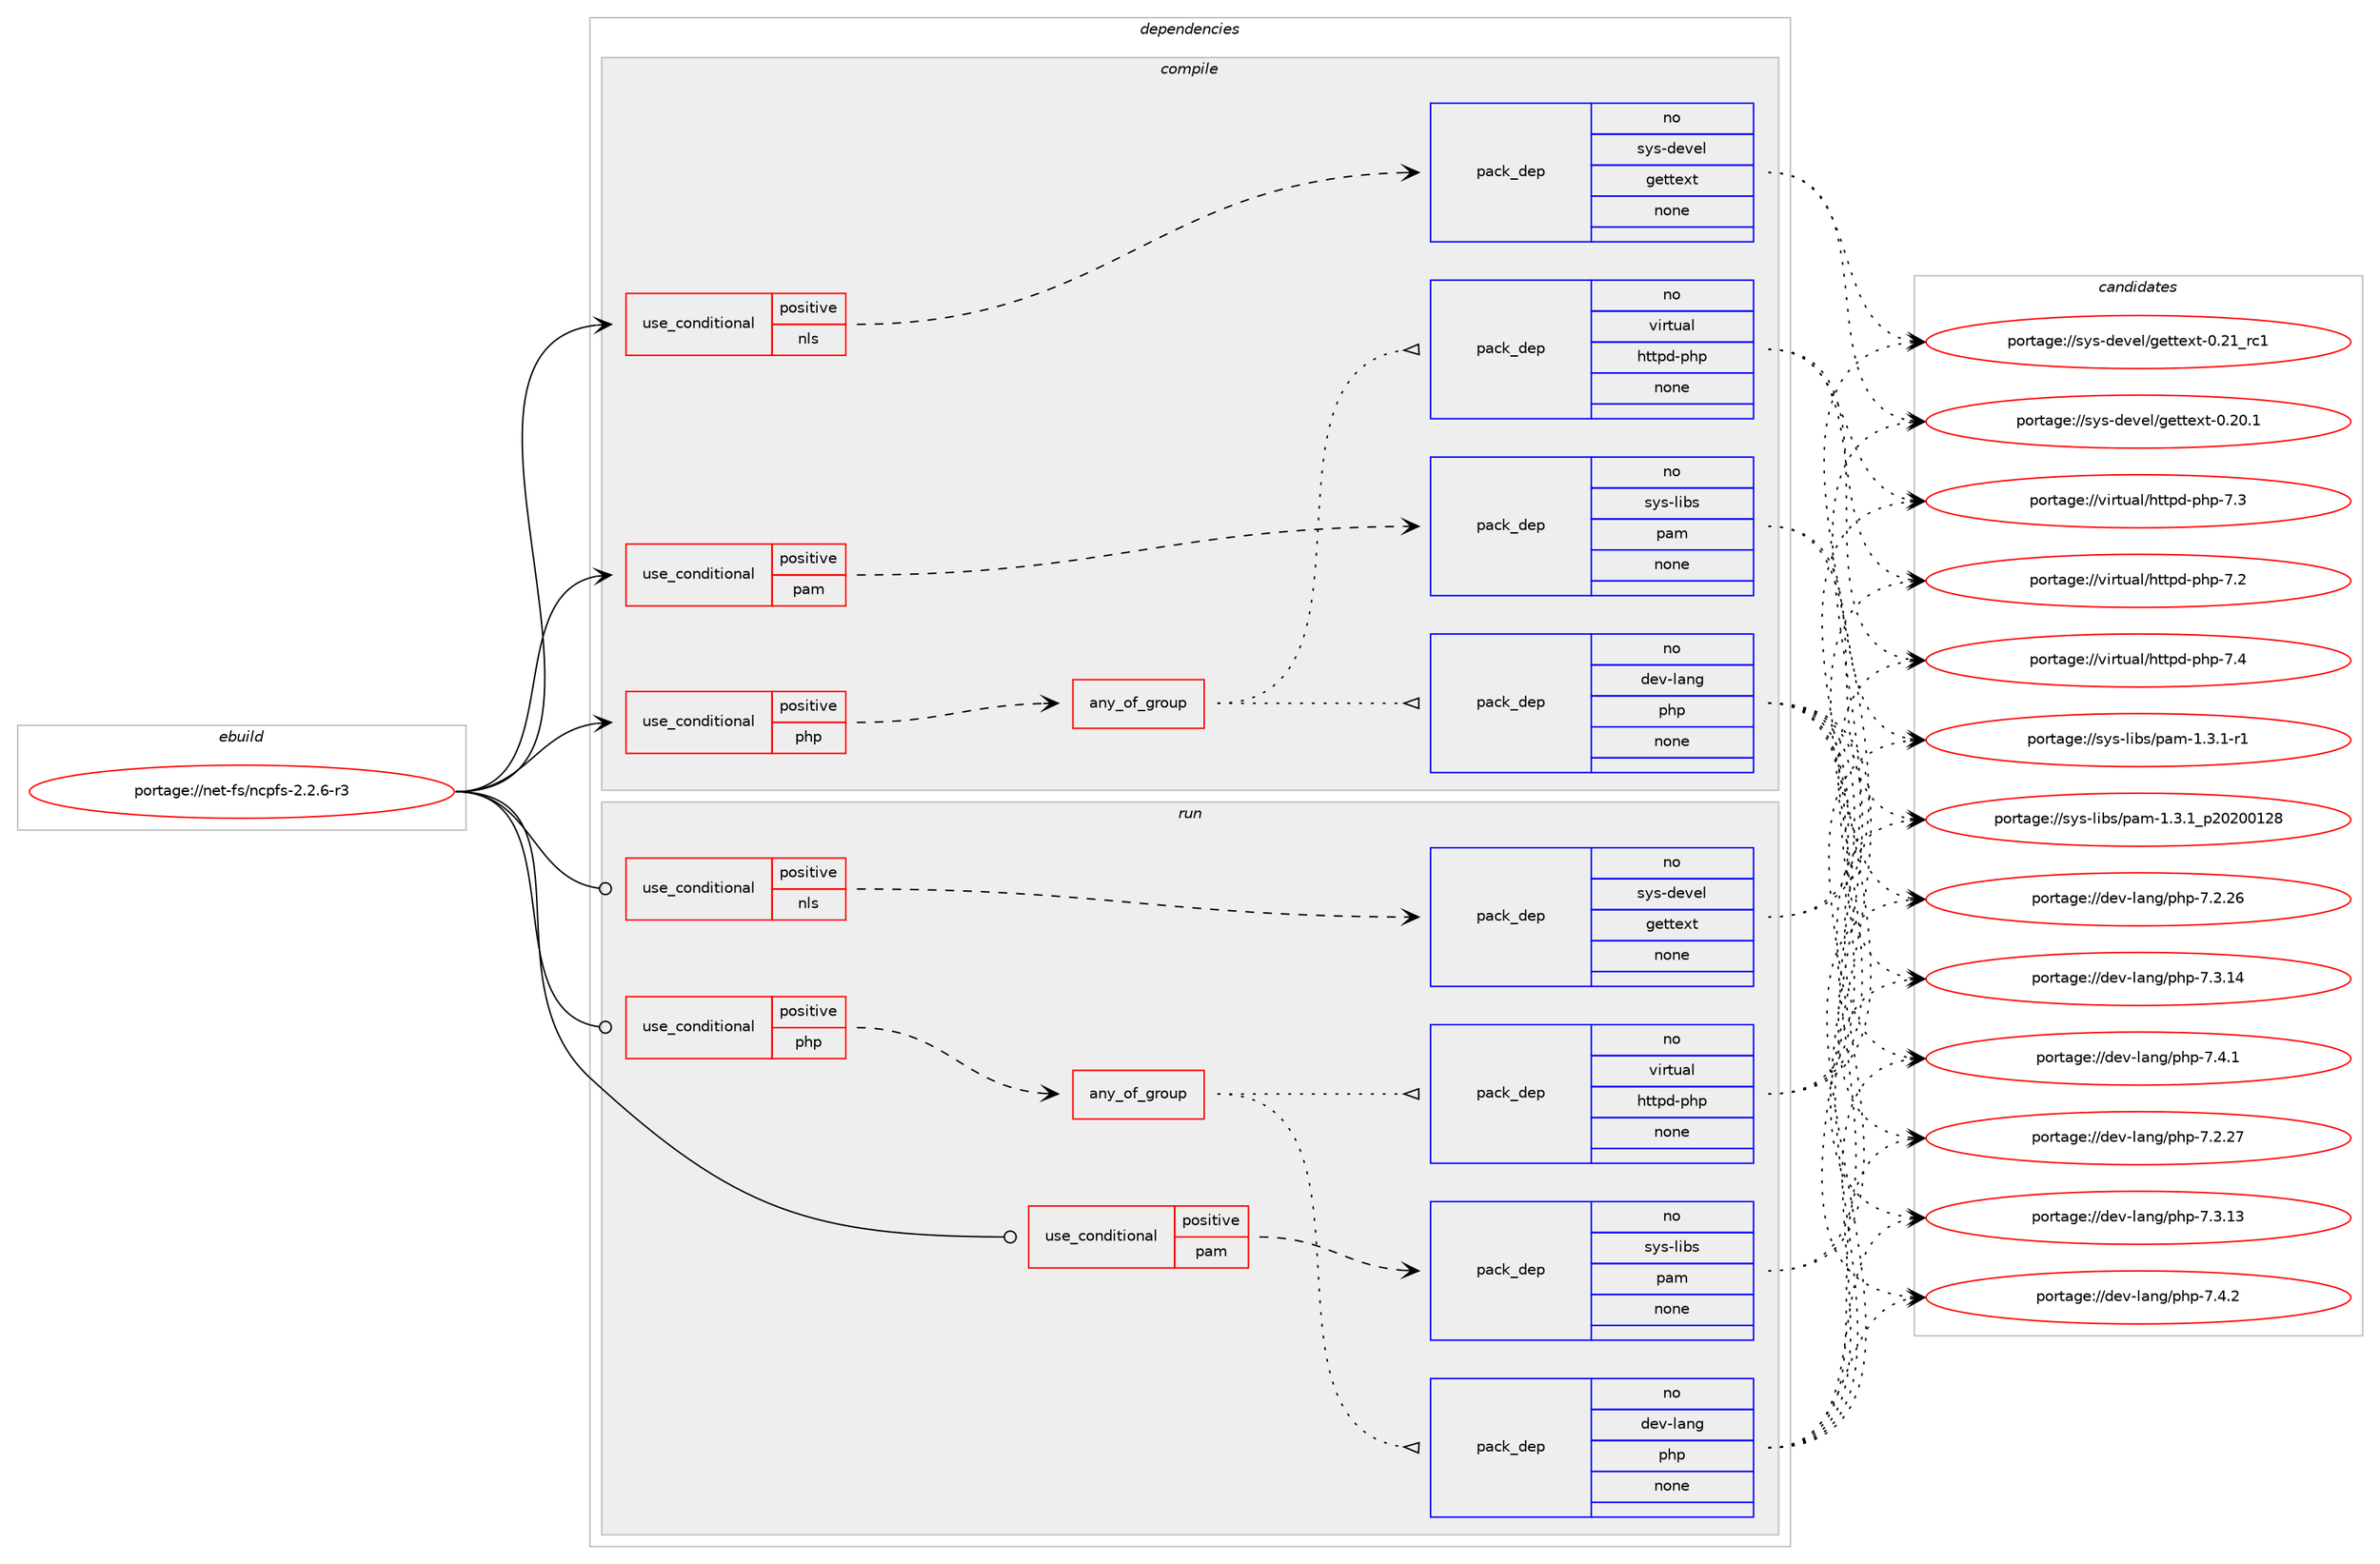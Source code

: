 digraph prolog {

# *************
# Graph options
# *************

newrank=true;
concentrate=true;
compound=true;
graph [rankdir=LR,fontname=Helvetica,fontsize=10,ranksep=1.5];#, ranksep=2.5, nodesep=0.2];
edge  [arrowhead=vee];
node  [fontname=Helvetica,fontsize=10];

# **********
# The ebuild
# **********

subgraph cluster_leftcol {
color=gray;
rank=same;
label=<<i>ebuild</i>>;
id [label="portage://net-fs/ncpfs-2.2.6-r3", color=red, width=4, href="../net-fs/ncpfs-2.2.6-r3.svg"];
}

# ****************
# The dependencies
# ****************

subgraph cluster_midcol {
color=gray;
label=<<i>dependencies</i>>;
subgraph cluster_compile {
fillcolor="#eeeeee";
style=filled;
label=<<i>compile</i>>;
subgraph cond32529 {
dependency148055 [label=<<TABLE BORDER="0" CELLBORDER="1" CELLSPACING="0" CELLPADDING="4"><TR><TD ROWSPAN="3" CELLPADDING="10">use_conditional</TD></TR><TR><TD>positive</TD></TR><TR><TD>nls</TD></TR></TABLE>>, shape=none, color=red];
subgraph pack113098 {
dependency148056 [label=<<TABLE BORDER="0" CELLBORDER="1" CELLSPACING="0" CELLPADDING="4" WIDTH="220"><TR><TD ROWSPAN="6" CELLPADDING="30">pack_dep</TD></TR><TR><TD WIDTH="110">no</TD></TR><TR><TD>sys-devel</TD></TR><TR><TD>gettext</TD></TR><TR><TD>none</TD></TR><TR><TD></TD></TR></TABLE>>, shape=none, color=blue];
}
dependency148055:e -> dependency148056:w [weight=20,style="dashed",arrowhead="vee"];
}
id:e -> dependency148055:w [weight=20,style="solid",arrowhead="vee"];
subgraph cond32530 {
dependency148057 [label=<<TABLE BORDER="0" CELLBORDER="1" CELLSPACING="0" CELLPADDING="4"><TR><TD ROWSPAN="3" CELLPADDING="10">use_conditional</TD></TR><TR><TD>positive</TD></TR><TR><TD>pam</TD></TR></TABLE>>, shape=none, color=red];
subgraph pack113099 {
dependency148058 [label=<<TABLE BORDER="0" CELLBORDER="1" CELLSPACING="0" CELLPADDING="4" WIDTH="220"><TR><TD ROWSPAN="6" CELLPADDING="30">pack_dep</TD></TR><TR><TD WIDTH="110">no</TD></TR><TR><TD>sys-libs</TD></TR><TR><TD>pam</TD></TR><TR><TD>none</TD></TR><TR><TD></TD></TR></TABLE>>, shape=none, color=blue];
}
dependency148057:e -> dependency148058:w [weight=20,style="dashed",arrowhead="vee"];
}
id:e -> dependency148057:w [weight=20,style="solid",arrowhead="vee"];
subgraph cond32531 {
dependency148059 [label=<<TABLE BORDER="0" CELLBORDER="1" CELLSPACING="0" CELLPADDING="4"><TR><TD ROWSPAN="3" CELLPADDING="10">use_conditional</TD></TR><TR><TD>positive</TD></TR><TR><TD>php</TD></TR></TABLE>>, shape=none, color=red];
subgraph any2276 {
dependency148060 [label=<<TABLE BORDER="0" CELLBORDER="1" CELLSPACING="0" CELLPADDING="4"><TR><TD CELLPADDING="10">any_of_group</TD></TR></TABLE>>, shape=none, color=red];subgraph pack113100 {
dependency148061 [label=<<TABLE BORDER="0" CELLBORDER="1" CELLSPACING="0" CELLPADDING="4" WIDTH="220"><TR><TD ROWSPAN="6" CELLPADDING="30">pack_dep</TD></TR><TR><TD WIDTH="110">no</TD></TR><TR><TD>dev-lang</TD></TR><TR><TD>php</TD></TR><TR><TD>none</TD></TR><TR><TD></TD></TR></TABLE>>, shape=none, color=blue];
}
dependency148060:e -> dependency148061:w [weight=20,style="dotted",arrowhead="oinv"];
subgraph pack113101 {
dependency148062 [label=<<TABLE BORDER="0" CELLBORDER="1" CELLSPACING="0" CELLPADDING="4" WIDTH="220"><TR><TD ROWSPAN="6" CELLPADDING="30">pack_dep</TD></TR><TR><TD WIDTH="110">no</TD></TR><TR><TD>virtual</TD></TR><TR><TD>httpd-php</TD></TR><TR><TD>none</TD></TR><TR><TD></TD></TR></TABLE>>, shape=none, color=blue];
}
dependency148060:e -> dependency148062:w [weight=20,style="dotted",arrowhead="oinv"];
}
dependency148059:e -> dependency148060:w [weight=20,style="dashed",arrowhead="vee"];
}
id:e -> dependency148059:w [weight=20,style="solid",arrowhead="vee"];
}
subgraph cluster_compileandrun {
fillcolor="#eeeeee";
style=filled;
label=<<i>compile and run</i>>;
}
subgraph cluster_run {
fillcolor="#eeeeee";
style=filled;
label=<<i>run</i>>;
subgraph cond32532 {
dependency148063 [label=<<TABLE BORDER="0" CELLBORDER="1" CELLSPACING="0" CELLPADDING="4"><TR><TD ROWSPAN="3" CELLPADDING="10">use_conditional</TD></TR><TR><TD>positive</TD></TR><TR><TD>nls</TD></TR></TABLE>>, shape=none, color=red];
subgraph pack113102 {
dependency148064 [label=<<TABLE BORDER="0" CELLBORDER="1" CELLSPACING="0" CELLPADDING="4" WIDTH="220"><TR><TD ROWSPAN="6" CELLPADDING="30">pack_dep</TD></TR><TR><TD WIDTH="110">no</TD></TR><TR><TD>sys-devel</TD></TR><TR><TD>gettext</TD></TR><TR><TD>none</TD></TR><TR><TD></TD></TR></TABLE>>, shape=none, color=blue];
}
dependency148063:e -> dependency148064:w [weight=20,style="dashed",arrowhead="vee"];
}
id:e -> dependency148063:w [weight=20,style="solid",arrowhead="odot"];
subgraph cond32533 {
dependency148065 [label=<<TABLE BORDER="0" CELLBORDER="1" CELLSPACING="0" CELLPADDING="4"><TR><TD ROWSPAN="3" CELLPADDING="10">use_conditional</TD></TR><TR><TD>positive</TD></TR><TR><TD>pam</TD></TR></TABLE>>, shape=none, color=red];
subgraph pack113103 {
dependency148066 [label=<<TABLE BORDER="0" CELLBORDER="1" CELLSPACING="0" CELLPADDING="4" WIDTH="220"><TR><TD ROWSPAN="6" CELLPADDING="30">pack_dep</TD></TR><TR><TD WIDTH="110">no</TD></TR><TR><TD>sys-libs</TD></TR><TR><TD>pam</TD></TR><TR><TD>none</TD></TR><TR><TD></TD></TR></TABLE>>, shape=none, color=blue];
}
dependency148065:e -> dependency148066:w [weight=20,style="dashed",arrowhead="vee"];
}
id:e -> dependency148065:w [weight=20,style="solid",arrowhead="odot"];
subgraph cond32534 {
dependency148067 [label=<<TABLE BORDER="0" CELLBORDER="1" CELLSPACING="0" CELLPADDING="4"><TR><TD ROWSPAN="3" CELLPADDING="10">use_conditional</TD></TR><TR><TD>positive</TD></TR><TR><TD>php</TD></TR></TABLE>>, shape=none, color=red];
subgraph any2277 {
dependency148068 [label=<<TABLE BORDER="0" CELLBORDER="1" CELLSPACING="0" CELLPADDING="4"><TR><TD CELLPADDING="10">any_of_group</TD></TR></TABLE>>, shape=none, color=red];subgraph pack113104 {
dependency148069 [label=<<TABLE BORDER="0" CELLBORDER="1" CELLSPACING="0" CELLPADDING="4" WIDTH="220"><TR><TD ROWSPAN="6" CELLPADDING="30">pack_dep</TD></TR><TR><TD WIDTH="110">no</TD></TR><TR><TD>dev-lang</TD></TR><TR><TD>php</TD></TR><TR><TD>none</TD></TR><TR><TD></TD></TR></TABLE>>, shape=none, color=blue];
}
dependency148068:e -> dependency148069:w [weight=20,style="dotted",arrowhead="oinv"];
subgraph pack113105 {
dependency148070 [label=<<TABLE BORDER="0" CELLBORDER="1" CELLSPACING="0" CELLPADDING="4" WIDTH="220"><TR><TD ROWSPAN="6" CELLPADDING="30">pack_dep</TD></TR><TR><TD WIDTH="110">no</TD></TR><TR><TD>virtual</TD></TR><TR><TD>httpd-php</TD></TR><TR><TD>none</TD></TR><TR><TD></TD></TR></TABLE>>, shape=none, color=blue];
}
dependency148068:e -> dependency148070:w [weight=20,style="dotted",arrowhead="oinv"];
}
dependency148067:e -> dependency148068:w [weight=20,style="dashed",arrowhead="vee"];
}
id:e -> dependency148067:w [weight=20,style="solid",arrowhead="odot"];
}
}

# **************
# The candidates
# **************

subgraph cluster_choices {
rank=same;
color=gray;
label=<<i>candidates</i>>;

subgraph choice113098 {
color=black;
nodesep=1;
choice11512111545100101118101108471031011161161011201164548465049951149949 [label="portage://sys-devel/gettext-0.21_rc1", color=red, width=4,href="../sys-devel/gettext-0.21_rc1.svg"];
choice115121115451001011181011084710310111611610112011645484650484649 [label="portage://sys-devel/gettext-0.20.1", color=red, width=4,href="../sys-devel/gettext-0.20.1.svg"];
dependency148056:e -> choice11512111545100101118101108471031011161161011201164548465049951149949:w [style=dotted,weight="100"];
dependency148056:e -> choice115121115451001011181011084710310111611610112011645484650484649:w [style=dotted,weight="100"];
}
subgraph choice113099 {
color=black;
nodesep=1;
choice11512111545108105981154711297109454946514649951125048504848495056 [label="portage://sys-libs/pam-1.3.1_p20200128", color=red, width=4,href="../sys-libs/pam-1.3.1_p20200128.svg"];
choice115121115451081059811547112971094549465146494511449 [label="portage://sys-libs/pam-1.3.1-r1", color=red, width=4,href="../sys-libs/pam-1.3.1-r1.svg"];
dependency148058:e -> choice11512111545108105981154711297109454946514649951125048504848495056:w [style=dotted,weight="100"];
dependency148058:e -> choice115121115451081059811547112971094549465146494511449:w [style=dotted,weight="100"];
}
subgraph choice113100 {
color=black;
nodesep=1;
choice100101118451089711010347112104112455546524650 [label="portage://dev-lang/php-7.4.2", color=red, width=4,href="../dev-lang/php-7.4.2.svg"];
choice100101118451089711010347112104112455546524649 [label="portage://dev-lang/php-7.4.1", color=red, width=4,href="../dev-lang/php-7.4.1.svg"];
choice10010111845108971101034711210411245554651464952 [label="portage://dev-lang/php-7.3.14", color=red, width=4,href="../dev-lang/php-7.3.14.svg"];
choice10010111845108971101034711210411245554651464951 [label="portage://dev-lang/php-7.3.13", color=red, width=4,href="../dev-lang/php-7.3.13.svg"];
choice10010111845108971101034711210411245554650465055 [label="portage://dev-lang/php-7.2.27", color=red, width=4,href="../dev-lang/php-7.2.27.svg"];
choice10010111845108971101034711210411245554650465054 [label="portage://dev-lang/php-7.2.26", color=red, width=4,href="../dev-lang/php-7.2.26.svg"];
dependency148061:e -> choice100101118451089711010347112104112455546524650:w [style=dotted,weight="100"];
dependency148061:e -> choice100101118451089711010347112104112455546524649:w [style=dotted,weight="100"];
dependency148061:e -> choice10010111845108971101034711210411245554651464952:w [style=dotted,weight="100"];
dependency148061:e -> choice10010111845108971101034711210411245554651464951:w [style=dotted,weight="100"];
dependency148061:e -> choice10010111845108971101034711210411245554650465055:w [style=dotted,weight="100"];
dependency148061:e -> choice10010111845108971101034711210411245554650465054:w [style=dotted,weight="100"];
}
subgraph choice113101 {
color=black;
nodesep=1;
choice11810511411611797108471041161161121004511210411245554652 [label="portage://virtual/httpd-php-7.4", color=red, width=4,href="../virtual/httpd-php-7.4.svg"];
choice11810511411611797108471041161161121004511210411245554651 [label="portage://virtual/httpd-php-7.3", color=red, width=4,href="../virtual/httpd-php-7.3.svg"];
choice11810511411611797108471041161161121004511210411245554650 [label="portage://virtual/httpd-php-7.2", color=red, width=4,href="../virtual/httpd-php-7.2.svg"];
dependency148062:e -> choice11810511411611797108471041161161121004511210411245554652:w [style=dotted,weight="100"];
dependency148062:e -> choice11810511411611797108471041161161121004511210411245554651:w [style=dotted,weight="100"];
dependency148062:e -> choice11810511411611797108471041161161121004511210411245554650:w [style=dotted,weight="100"];
}
subgraph choice113102 {
color=black;
nodesep=1;
choice11512111545100101118101108471031011161161011201164548465049951149949 [label="portage://sys-devel/gettext-0.21_rc1", color=red, width=4,href="../sys-devel/gettext-0.21_rc1.svg"];
choice115121115451001011181011084710310111611610112011645484650484649 [label="portage://sys-devel/gettext-0.20.1", color=red, width=4,href="../sys-devel/gettext-0.20.1.svg"];
dependency148064:e -> choice11512111545100101118101108471031011161161011201164548465049951149949:w [style=dotted,weight="100"];
dependency148064:e -> choice115121115451001011181011084710310111611610112011645484650484649:w [style=dotted,weight="100"];
}
subgraph choice113103 {
color=black;
nodesep=1;
choice11512111545108105981154711297109454946514649951125048504848495056 [label="portage://sys-libs/pam-1.3.1_p20200128", color=red, width=4,href="../sys-libs/pam-1.3.1_p20200128.svg"];
choice115121115451081059811547112971094549465146494511449 [label="portage://sys-libs/pam-1.3.1-r1", color=red, width=4,href="../sys-libs/pam-1.3.1-r1.svg"];
dependency148066:e -> choice11512111545108105981154711297109454946514649951125048504848495056:w [style=dotted,weight="100"];
dependency148066:e -> choice115121115451081059811547112971094549465146494511449:w [style=dotted,weight="100"];
}
subgraph choice113104 {
color=black;
nodesep=1;
choice100101118451089711010347112104112455546524650 [label="portage://dev-lang/php-7.4.2", color=red, width=4,href="../dev-lang/php-7.4.2.svg"];
choice100101118451089711010347112104112455546524649 [label="portage://dev-lang/php-7.4.1", color=red, width=4,href="../dev-lang/php-7.4.1.svg"];
choice10010111845108971101034711210411245554651464952 [label="portage://dev-lang/php-7.3.14", color=red, width=4,href="../dev-lang/php-7.3.14.svg"];
choice10010111845108971101034711210411245554651464951 [label="portage://dev-lang/php-7.3.13", color=red, width=4,href="../dev-lang/php-7.3.13.svg"];
choice10010111845108971101034711210411245554650465055 [label="portage://dev-lang/php-7.2.27", color=red, width=4,href="../dev-lang/php-7.2.27.svg"];
choice10010111845108971101034711210411245554650465054 [label="portage://dev-lang/php-7.2.26", color=red, width=4,href="../dev-lang/php-7.2.26.svg"];
dependency148069:e -> choice100101118451089711010347112104112455546524650:w [style=dotted,weight="100"];
dependency148069:e -> choice100101118451089711010347112104112455546524649:w [style=dotted,weight="100"];
dependency148069:e -> choice10010111845108971101034711210411245554651464952:w [style=dotted,weight="100"];
dependency148069:e -> choice10010111845108971101034711210411245554651464951:w [style=dotted,weight="100"];
dependency148069:e -> choice10010111845108971101034711210411245554650465055:w [style=dotted,weight="100"];
dependency148069:e -> choice10010111845108971101034711210411245554650465054:w [style=dotted,weight="100"];
}
subgraph choice113105 {
color=black;
nodesep=1;
choice11810511411611797108471041161161121004511210411245554652 [label="portage://virtual/httpd-php-7.4", color=red, width=4,href="../virtual/httpd-php-7.4.svg"];
choice11810511411611797108471041161161121004511210411245554651 [label="portage://virtual/httpd-php-7.3", color=red, width=4,href="../virtual/httpd-php-7.3.svg"];
choice11810511411611797108471041161161121004511210411245554650 [label="portage://virtual/httpd-php-7.2", color=red, width=4,href="../virtual/httpd-php-7.2.svg"];
dependency148070:e -> choice11810511411611797108471041161161121004511210411245554652:w [style=dotted,weight="100"];
dependency148070:e -> choice11810511411611797108471041161161121004511210411245554651:w [style=dotted,weight="100"];
dependency148070:e -> choice11810511411611797108471041161161121004511210411245554650:w [style=dotted,weight="100"];
}
}

}

